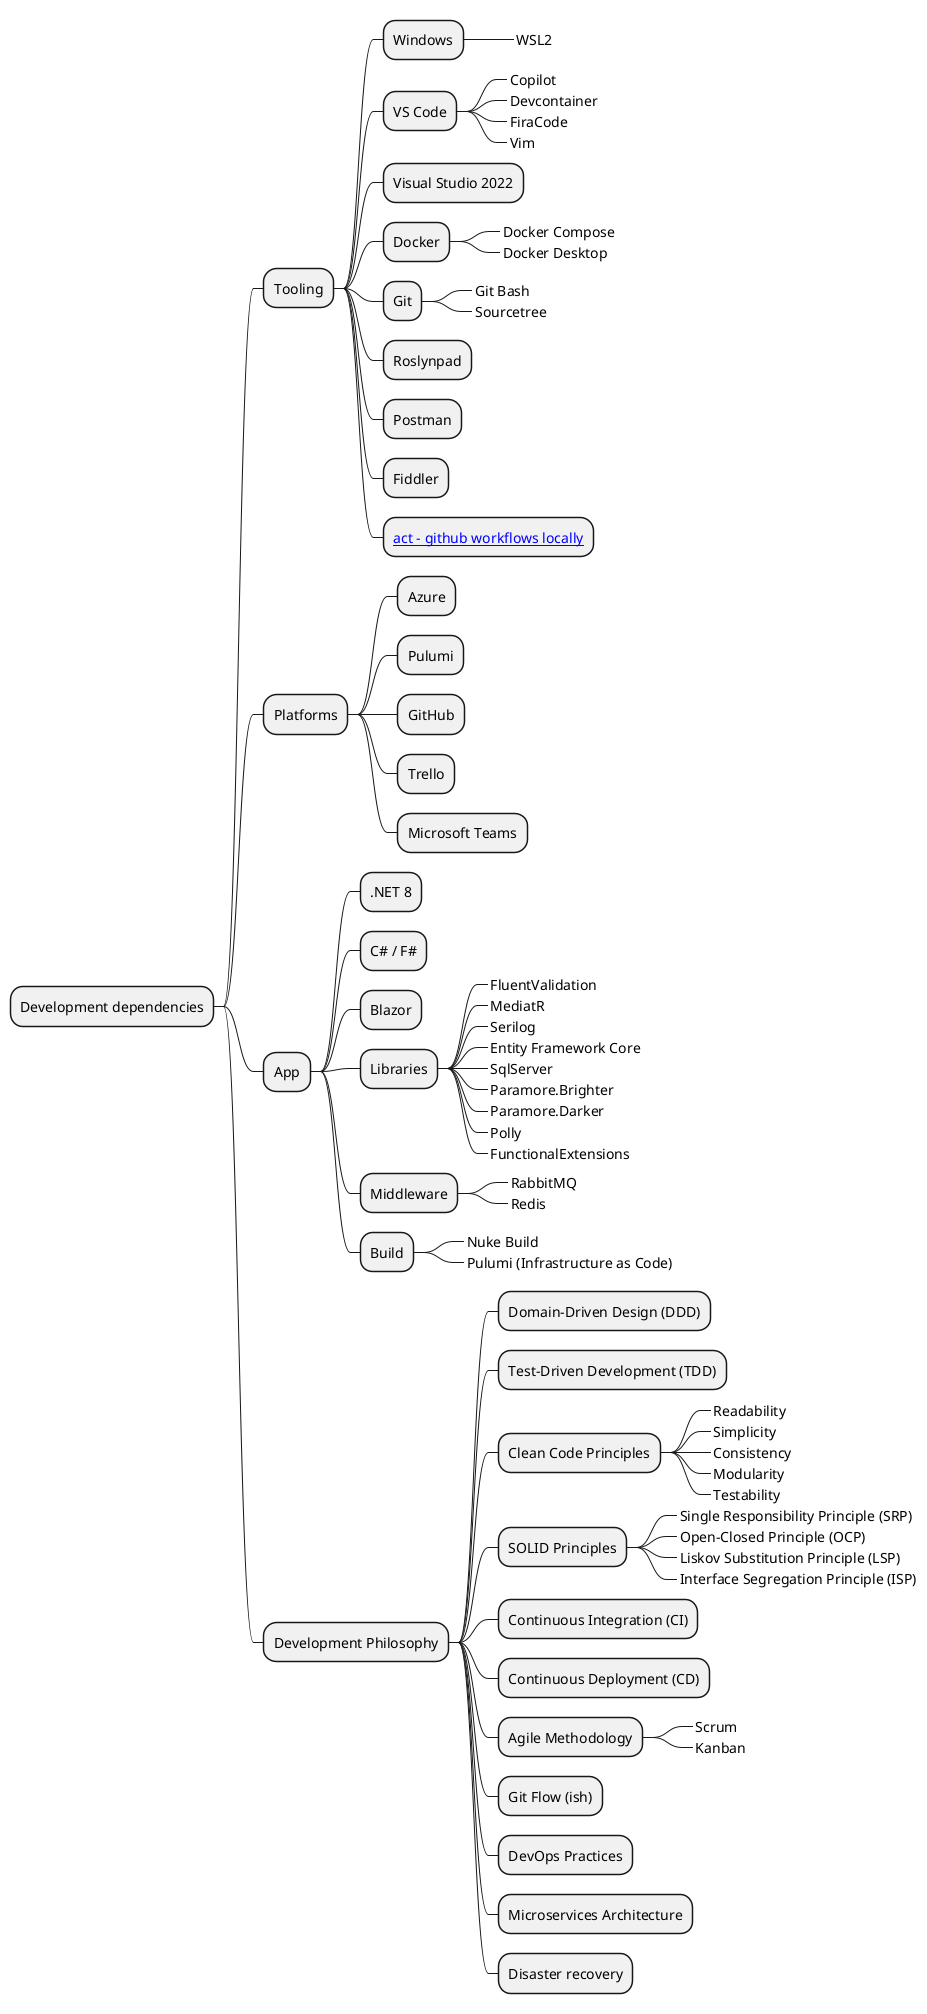 @startmindmap "The Private Job Application App"

* Development dependencies
** Tooling
*** Windows
****_ WSL2
*** VS Code
****_ Copilot
****_ Devcontainer
****_ FiraCode
****_ Vim
*** Visual Studio 2022
*** Docker
****_ Docker Compose
****_ Docker Desktop
*** Git
****_ Git Bash
****_ Sourcetree
*** Roslynpad
*** Postman
*** Fiddler
*** [[https://github.com/nektos/act act - github workflows locally]]

** Platforms
*** Azure
*** Pulumi
*** GitHub
*** Trello
*** Microsoft Teams

** App
*** .NET 8
*** C# / F#
*** Blazor
*** Libraries
****_ FluentValidation
****_ MediatR
****_ Serilog
****_ Entity Framework Core
****_ SqlServer
****_ Paramore.Brighter
****_ Paramore.Darker
****_ Polly
****_ FunctionalExtensions
*** Middleware
****_ RabbitMQ
****_ Redis
*** Build
****_ Nuke Build
****_ Pulumi (Infrastructure as Code)

** Development Philosophy
*** Domain-Driven Design (DDD)
*** Test-Driven Development (TDD)
*** Clean Code Principles
****_ Readability
****_ Simplicity
****_ Consistency
****_ Modularity
****_ Testability
*** SOLID Principles
****_ Single Responsibility Principle (SRP)
****_ Open-Closed Principle (OCP)
****_ Liskov Substitution Principle (LSP)
****_ Interface Segregation Principle (ISP)
*** Continuous Integration (CI)
*** Continuous Deployment (CD)
*** Agile Methodology
****_ Scrum
****_ Kanban
*** Git Flow (ish)
*** DevOps Practices
*** Microservices Architecture
*** Disaster recovery

@endmindmap